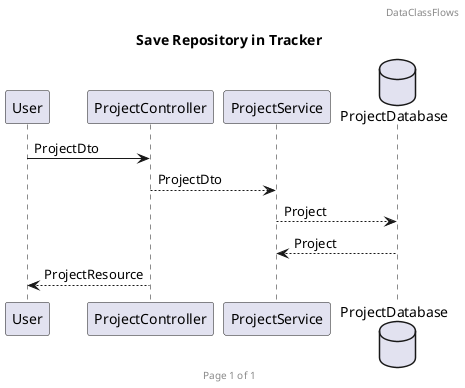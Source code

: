 @startuml

header DataClassFlows
footer Page %page% of %lastpage%
title Save Repository in Tracker

User -> ProjectController : ProjectDto
ProjectController --> ProjectService : ProjectDto

database ProjectDatabase

ProjectService --> ProjectDatabase : Project
ProjectDatabase --> ProjectService : Project
User <-- ProjectController : ProjectResource


@enduml